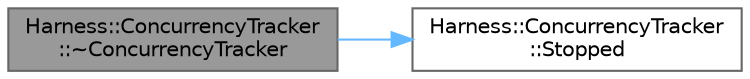 digraph "Harness::ConcurrencyTracker::~ConcurrencyTracker"
{
 // LATEX_PDF_SIZE
  bgcolor="transparent";
  edge [fontname=Helvetica,fontsize=10,labelfontname=Helvetica,labelfontsize=10];
  node [fontname=Helvetica,fontsize=10,shape=box,height=0.2,width=0.4];
  rankdir="LR";
  Node1 [id="Node000001",label="Harness::ConcurrencyTracker\l::~ConcurrencyTracker",height=0.2,width=0.4,color="gray40", fillcolor="grey60", style="filled", fontcolor="black",tooltip=" "];
  Node1 -> Node2 [id="edge1_Node000001_Node000002",color="steelblue1",style="solid",tooltip=" "];
  Node2 [id="Node000002",label="Harness::ConcurrencyTracker\l::Stopped",height=0.2,width=0.4,color="grey40", fillcolor="white", style="filled",URL="$class_harness_1_1_concurrency_tracker.html#a605acd292cdc000ac2e7078da4e39cda",tooltip=" "];
}
